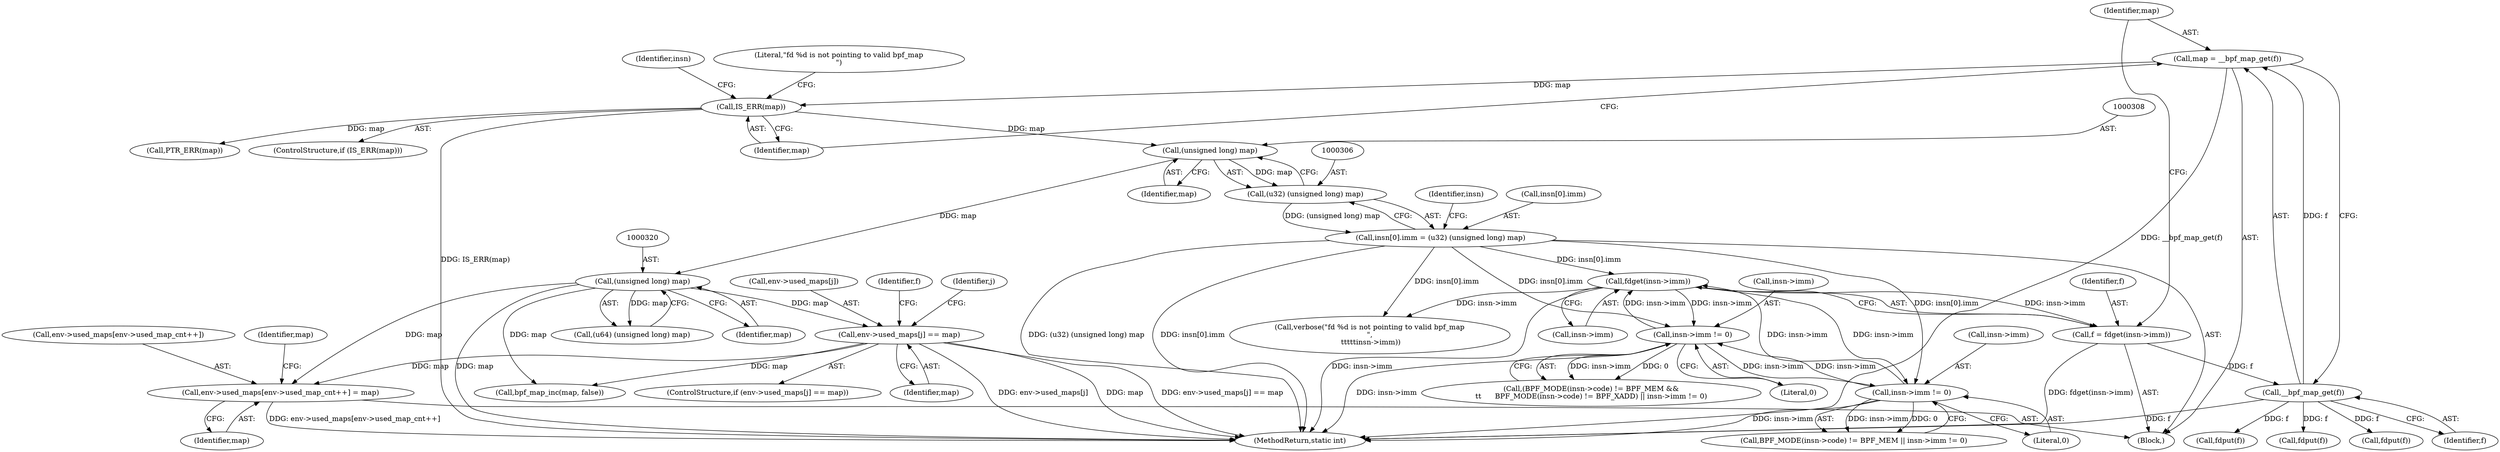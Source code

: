 digraph "0_linux_8358b02bf67d3a5d8a825070e1aa73f25fb2e4c7@array" {
"1000358" [label="(Call,env->used_maps[env->used_map_cnt++] = map)"];
"1000319" [label="(Call,(unsigned long) map)"];
"1000307" [label="(Call,(unsigned long) map)"];
"1000288" [label="(Call,IS_ERR(map))"];
"1000283" [label="(Call,map = __bpf_map_get(f))"];
"1000285" [label="(Call,__bpf_map_get(f))"];
"1000277" [label="(Call,f = fdget(insn->imm))"];
"1000279" [label="(Call,fdget(insn->imm))"];
"1000188" [label="(Call,insn->imm != 0)"];
"1000299" [label="(Call,insn[0].imm = (u32) (unsigned long) map)"];
"1000305" [label="(Call,(u32) (unsigned long) map)"];
"1000155" [label="(Call,insn->imm != 0)"];
"1000335" [label="(Call,env->used_maps[j] == map)"];
"1000285" [label="(Call,__bpf_map_get(f))"];
"1000174" [label="(Call,(BPF_MODE(insn->code) != BPF_MEM &&\n\t\t      BPF_MODE(insn->code) != BPF_XADD) || insn->imm != 0)"];
"1000353" [label="(Call,fdput(f))"];
"1000309" [label="(Identifier,map)"];
"1000371" [label="(Call,fdput(f))"];
"1000307" [label="(Call,(unsigned long) map)"];
"1000148" [label="(Call,BPF_MODE(insn->code) != BPF_MEM || insn->imm != 0)"];
"1000344" [label="(Identifier,f)"];
"1000359" [label="(Call,env->used_maps[env->used_map_cnt++])"];
"1000284" [label="(Identifier,map)"];
"1000321" [label="(Identifier,map)"];
"1000159" [label="(Literal,0)"];
"1000286" [label="(Identifier,f)"];
"1000288" [label="(Call,IS_ERR(map))"];
"1000369" [label="(Identifier,map)"];
"1000278" [label="(Identifier,f)"];
"1000299" [label="(Call,insn[0].imm = (u32) (unsigned long) map)"];
"1000277" [label="(Call,f = fdget(insn->imm))"];
"1000333" [label="(Identifier,j)"];
"1000319" [label="(Call,(unsigned long) map)"];
"1000367" [label="(Identifier,map)"];
"1000289" [label="(Identifier,map)"];
"1000283" [label="(Call,map = __bpf_map_get(f))"];
"1000297" [label="(Call,PTR_ERR(map))"];
"1000302" [label="(Identifier,insn)"];
"1000317" [label="(Call,(u64) (unsigned long) map)"];
"1000280" [label="(Call,insn->imm)"];
"1000156" [label="(Call,insn->imm)"];
"1000279" [label="(Call,fdget(insn->imm))"];
"1000336" [label="(Call,env->used_maps[j])"];
"1000189" [label="(Call,insn->imm)"];
"1000155" [label="(Call,insn->imm != 0)"];
"1000368" [label="(Call,bpf_map_inc(map, false))"];
"1000313" [label="(Identifier,insn)"];
"1000358" [label="(Call,env->used_maps[env->used_map_cnt++] = map)"];
"1000300" [label="(Call,insn[0].imm)"];
"1000211" [label="(Block,)"];
"1000341" [label="(Identifier,map)"];
"1000291" [label="(Call,verbose(\"fd %d is not pointing to valid bpf_map\n\",\n \t\t\t\t\tinsn->imm))"];
"1000192" [label="(Literal,0)"];
"1000305" [label="(Call,(u32) (unsigned long) map)"];
"1000292" [label="(Literal,\"fd %d is not pointing to valid bpf_map\n\")"];
"1000335" [label="(Call,env->used_maps[j] == map)"];
"1000287" [label="(ControlStructure,if (IS_ERR(map)))"];
"1000380" [label="(MethodReturn,static int)"];
"1000343" [label="(Call,fdput(f))"];
"1000188" [label="(Call,insn->imm != 0)"];
"1000334" [label="(ControlStructure,if (env->used_maps[j] == map))"];
"1000358" -> "1000211"  [label="AST: "];
"1000358" -> "1000367"  [label="CFG: "];
"1000359" -> "1000358"  [label="AST: "];
"1000367" -> "1000358"  [label="AST: "];
"1000369" -> "1000358"  [label="CFG: "];
"1000358" -> "1000380"  [label="DDG: env->used_maps[env->used_map_cnt++]"];
"1000319" -> "1000358"  [label="DDG: map"];
"1000335" -> "1000358"  [label="DDG: map"];
"1000319" -> "1000317"  [label="AST: "];
"1000319" -> "1000321"  [label="CFG: "];
"1000320" -> "1000319"  [label="AST: "];
"1000321" -> "1000319"  [label="AST: "];
"1000317" -> "1000319"  [label="CFG: "];
"1000319" -> "1000380"  [label="DDG: map"];
"1000319" -> "1000317"  [label="DDG: map"];
"1000307" -> "1000319"  [label="DDG: map"];
"1000319" -> "1000335"  [label="DDG: map"];
"1000319" -> "1000368"  [label="DDG: map"];
"1000307" -> "1000305"  [label="AST: "];
"1000307" -> "1000309"  [label="CFG: "];
"1000308" -> "1000307"  [label="AST: "];
"1000309" -> "1000307"  [label="AST: "];
"1000305" -> "1000307"  [label="CFG: "];
"1000307" -> "1000305"  [label="DDG: map"];
"1000288" -> "1000307"  [label="DDG: map"];
"1000288" -> "1000287"  [label="AST: "];
"1000288" -> "1000289"  [label="CFG: "];
"1000289" -> "1000288"  [label="AST: "];
"1000292" -> "1000288"  [label="CFG: "];
"1000302" -> "1000288"  [label="CFG: "];
"1000288" -> "1000380"  [label="DDG: IS_ERR(map)"];
"1000283" -> "1000288"  [label="DDG: map"];
"1000288" -> "1000297"  [label="DDG: map"];
"1000283" -> "1000211"  [label="AST: "];
"1000283" -> "1000285"  [label="CFG: "];
"1000284" -> "1000283"  [label="AST: "];
"1000285" -> "1000283"  [label="AST: "];
"1000289" -> "1000283"  [label="CFG: "];
"1000283" -> "1000380"  [label="DDG: __bpf_map_get(f)"];
"1000285" -> "1000283"  [label="DDG: f"];
"1000285" -> "1000286"  [label="CFG: "];
"1000286" -> "1000285"  [label="AST: "];
"1000285" -> "1000380"  [label="DDG: f"];
"1000277" -> "1000285"  [label="DDG: f"];
"1000285" -> "1000343"  [label="DDG: f"];
"1000285" -> "1000353"  [label="DDG: f"];
"1000285" -> "1000371"  [label="DDG: f"];
"1000277" -> "1000211"  [label="AST: "];
"1000277" -> "1000279"  [label="CFG: "];
"1000278" -> "1000277"  [label="AST: "];
"1000279" -> "1000277"  [label="AST: "];
"1000284" -> "1000277"  [label="CFG: "];
"1000277" -> "1000380"  [label="DDG: fdget(insn->imm)"];
"1000279" -> "1000277"  [label="DDG: insn->imm"];
"1000279" -> "1000280"  [label="CFG: "];
"1000280" -> "1000279"  [label="AST: "];
"1000279" -> "1000380"  [label="DDG: insn->imm"];
"1000279" -> "1000155"  [label="DDG: insn->imm"];
"1000279" -> "1000188"  [label="DDG: insn->imm"];
"1000188" -> "1000279"  [label="DDG: insn->imm"];
"1000299" -> "1000279"  [label="DDG: insn[0].imm"];
"1000155" -> "1000279"  [label="DDG: insn->imm"];
"1000279" -> "1000291"  [label="DDG: insn->imm"];
"1000188" -> "1000174"  [label="AST: "];
"1000188" -> "1000192"  [label="CFG: "];
"1000189" -> "1000188"  [label="AST: "];
"1000192" -> "1000188"  [label="AST: "];
"1000174" -> "1000188"  [label="CFG: "];
"1000188" -> "1000380"  [label="DDG: insn->imm"];
"1000188" -> "1000155"  [label="DDG: insn->imm"];
"1000188" -> "1000174"  [label="DDG: insn->imm"];
"1000188" -> "1000174"  [label="DDG: 0"];
"1000299" -> "1000188"  [label="DDG: insn[0].imm"];
"1000155" -> "1000188"  [label="DDG: insn->imm"];
"1000299" -> "1000211"  [label="AST: "];
"1000299" -> "1000305"  [label="CFG: "];
"1000300" -> "1000299"  [label="AST: "];
"1000305" -> "1000299"  [label="AST: "];
"1000313" -> "1000299"  [label="CFG: "];
"1000299" -> "1000380"  [label="DDG: (u32) (unsigned long) map"];
"1000299" -> "1000380"  [label="DDG: insn[0].imm"];
"1000299" -> "1000155"  [label="DDG: insn[0].imm"];
"1000299" -> "1000291"  [label="DDG: insn[0].imm"];
"1000305" -> "1000299"  [label="DDG: (unsigned long) map"];
"1000306" -> "1000305"  [label="AST: "];
"1000155" -> "1000148"  [label="AST: "];
"1000155" -> "1000159"  [label="CFG: "];
"1000156" -> "1000155"  [label="AST: "];
"1000159" -> "1000155"  [label="AST: "];
"1000148" -> "1000155"  [label="CFG: "];
"1000155" -> "1000380"  [label="DDG: insn->imm"];
"1000155" -> "1000148"  [label="DDG: insn->imm"];
"1000155" -> "1000148"  [label="DDG: 0"];
"1000335" -> "1000334"  [label="AST: "];
"1000335" -> "1000341"  [label="CFG: "];
"1000336" -> "1000335"  [label="AST: "];
"1000341" -> "1000335"  [label="AST: "];
"1000344" -> "1000335"  [label="CFG: "];
"1000333" -> "1000335"  [label="CFG: "];
"1000335" -> "1000380"  [label="DDG: env->used_maps[j]"];
"1000335" -> "1000380"  [label="DDG: map"];
"1000335" -> "1000380"  [label="DDG: env->used_maps[j] == map"];
"1000335" -> "1000368"  [label="DDG: map"];
}
